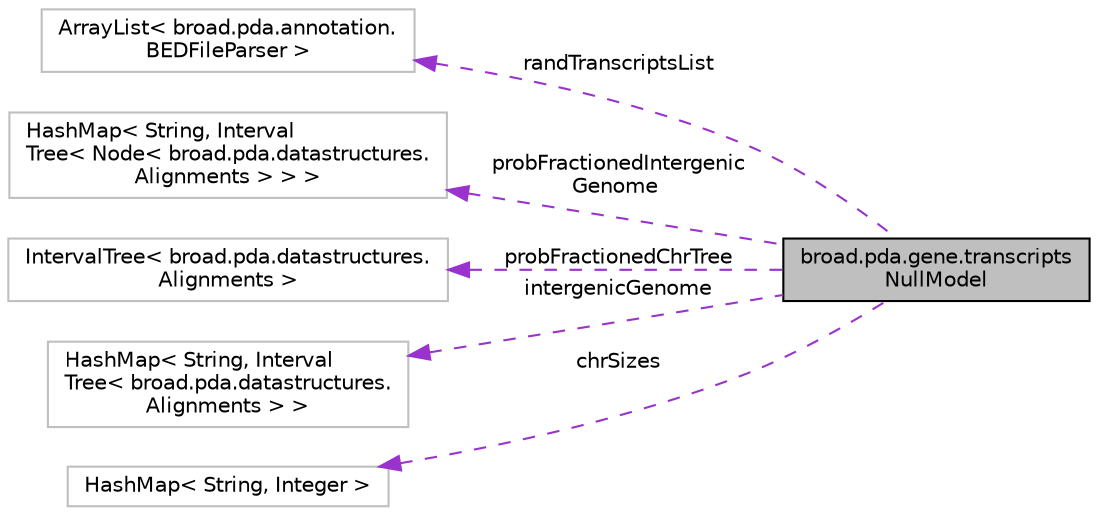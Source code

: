digraph "broad.pda.gene.transcriptsNullModel"
{
  edge [fontname="Helvetica",fontsize="10",labelfontname="Helvetica",labelfontsize="10"];
  node [fontname="Helvetica",fontsize="10",shape=record];
  rankdir="LR";
  Node1 [label="broad.pda.gene.transcripts\lNullModel",height=0.2,width=0.4,color="black", fillcolor="grey75", style="filled" fontcolor="black"];
  Node2 -> Node1 [dir="back",color="darkorchid3",fontsize="10",style="dashed",label=" randTranscriptsList" ,fontname="Helvetica"];
  Node2 [label="ArrayList\< broad.pda.annotation.\lBEDFileParser \>",height=0.2,width=0.4,color="grey75", fillcolor="white", style="filled"];
  Node3 -> Node1 [dir="back",color="darkorchid3",fontsize="10",style="dashed",label=" probFractionedIntergenic\lGenome" ,fontname="Helvetica"];
  Node3 [label="HashMap\< String, Interval\lTree\< Node\< broad.pda.datastructures.\lAlignments \> \> \>",height=0.2,width=0.4,color="grey75", fillcolor="white", style="filled"];
  Node4 -> Node1 [dir="back",color="darkorchid3",fontsize="10",style="dashed",label=" probFractionedChrTree" ,fontname="Helvetica"];
  Node4 [label="IntervalTree\< broad.pda.datastructures.\lAlignments \>",height=0.2,width=0.4,color="grey75", fillcolor="white", style="filled"];
  Node5 -> Node1 [dir="back",color="darkorchid3",fontsize="10",style="dashed",label=" intergenicGenome" ,fontname="Helvetica"];
  Node5 [label="HashMap\< String, Interval\lTree\< broad.pda.datastructures.\lAlignments \> \>",height=0.2,width=0.4,color="grey75", fillcolor="white", style="filled"];
  Node6 -> Node1 [dir="back",color="darkorchid3",fontsize="10",style="dashed",label=" chrSizes" ,fontname="Helvetica"];
  Node6 [label="HashMap\< String, Integer \>",height=0.2,width=0.4,color="grey75", fillcolor="white", style="filled"];
}
